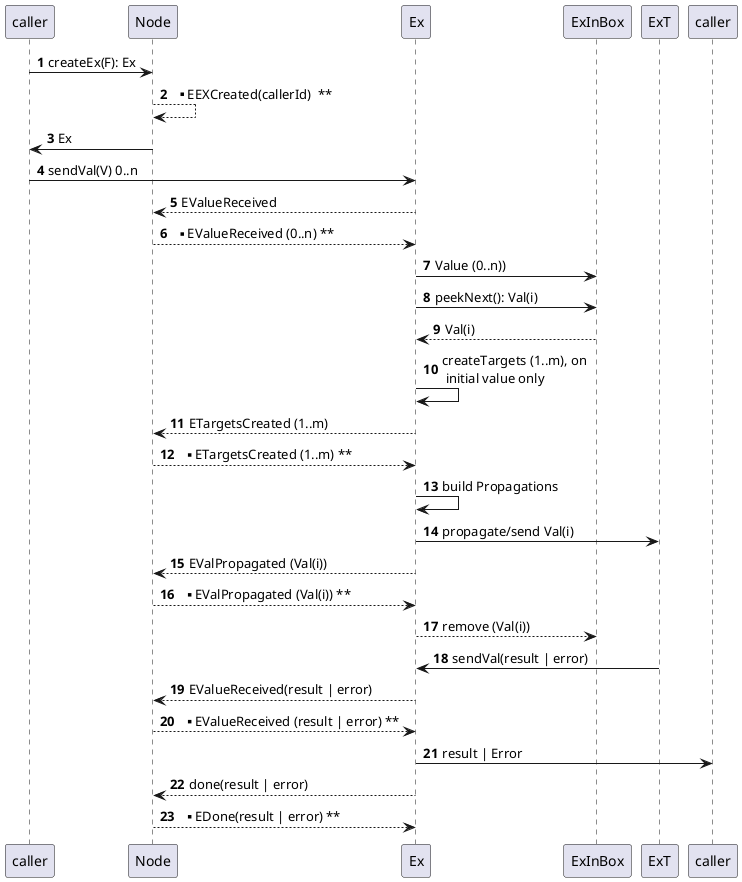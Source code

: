 
@startuml
'https://plantuml.com/sequence-diagram

autonumber
participant       caller       as Caller

Caller -> Node: createEx(F): Ex
Node --> Node: ** EEXCreated(callerId)  **
Node -> Caller: Ex


Caller -> Ex: sendVal(V) 0..n

Ex --> Node: EValueReceived
Node --> Ex: ** EValueReceived (0..n) **
Ex -> ExInBox: Value (0..n))
Ex -> ExInBox: peekNext(): Val(i)
ExInBox --> Ex: Val(i)

Ex -> Ex: createTargets (1..m), on \n initial value only
Ex --> Node: ETargetsCreated (1..m)
Node --> Ex: ** ETargetsCreated (1..m) **
Ex -> Ex: build Propagations

Ex -> ExT : propagate/send Val(i)
Ex --> Node : EValPropagated (Val(i))
Node --> Ex: ** EValPropagated (Val(i)) **
Ex --> ExInBox : remove (Val(i))

ExT -> Ex : sendVal(result | error)
Ex --> Node: EValueReceived(result | error)
Node --> Ex: ** EValueReceived (result | error) **

Ex -> caller : result | Error
Ex --> Node : done(result | error)
Node --> Ex: ** EDone(result | error) **

@enduml